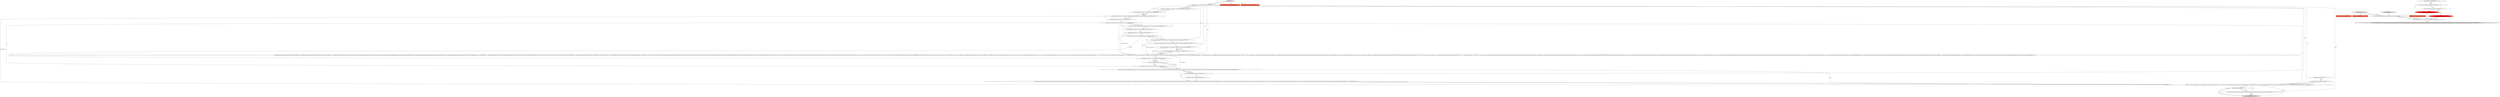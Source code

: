 digraph {
21 [style = filled, label = "final String cancelUrl = StringUtils.format(\"%s://%s/druid/v2/%s\",scheme,host,query.getId())@@@9@@@['0', '0', '1']", fillcolor = white, shape = ellipse image = "AAA0AAABBB3BBB"];
42 [style = filled, label = "final Query<T> query = queryPlus.getQuery()@@@3@@@['0', '0', '1']", fillcolor = white, shape = ellipse image = "AAA0AAABBB3BBB"];
4 [style = filled, label = "TrafficCop trafficCop@@@2@@@['1', '0', '0']", fillcolor = tomato, shape = box image = "AAA0AAABBB1BBB"];
33 [style = filled, label = "final JavaType queryResultType = isBySegment? toolChest.getBySegmentResultType(): toolChest.getBaseResultType()@@@6@@@['0', '0', '1']", fillcolor = white, shape = ellipse image = "AAA0AAABBB3BBB"];
40 [style = filled, label = "IOException e@@@221@@@['0', '0', '1']", fillcolor = white, shape = diamond image = "AAA0AAABBB3BBB"];
16 [style = filled, label = "final long timeoutAt = query.getContextValue(QUERY_FAIL_TIME)@@@13@@@['0', '0', '1']", fillcolor = white, shape = ellipse image = "AAA0AAABBB3BBB"];
10 [style = filled, label = "HttpResponse response@@@2@@@['0', '1', '0']", fillcolor = tomato, shape = box image = "AAA0AAABBB2BBB"];
22 [style = filled, label = "throw Throwables.propagate(e)@@@222@@@['0', '0', '1']", fillcolor = white, shape = ellipse image = "AAA0AAABBB3BBB"];
28 [style = filled, label = "final long requestStartTimeNs = System.nanoTime()@@@12@@@['0', '0', '1']", fillcolor = white, shape = ellipse image = "AAA0AAABBB3BBB"];
9 [style = filled, label = "throw Throwables.propagate(e)@@@9@@@['1', '0', '0']", fillcolor = red, shape = ellipse image = "AAA1AAABBB1BBB"];
25 [style = filled, label = "final long maxScatterGatherBytes = QueryContexts.getMaxScatterGatherBytes(query)@@@14@@@['0', '0', '1']", fillcolor = white, shape = ellipse image = "AAA0AAABBB3BBB"];
14 [style = filled, label = "boolean isBySegment = QueryContexts.isBySegment(query)@@@5@@@['0', '0', '1']", fillcolor = white, shape = ellipse image = "AAA0AAABBB3BBB"];
2 [style = filled, label = "queue.put(new ChannelBufferInputStream(response.getContent()))@@@4@@@['1', '1', '0']", fillcolor = white, shape = ellipse image = "AAA0AAABBB1BBB"];
0 [style = filled, label = "log.error(e,\"Queue appending interrupted\")@@@7@@@['1', '1', '0']", fillcolor = white, shape = ellipse image = "AAA0AAABBB1BBB"];
24 [style = filled, label = "long timeLeft = timeoutAt - System.currentTimeMillis()@@@193@@@['0', '0', '1']", fillcolor = white, shape = ellipse image = "AAA0AAABBB3BBB"];
27 [style = filled, label = "return retVal@@@236@@@['0', '0', '1']", fillcolor = lightgray, shape = ellipse image = "AAA0AAABBB3BBB"];
15 [style = filled, label = "final Map<String,Object> context@@@2@@@['0', '0', '1']", fillcolor = tomato, shape = box image = "AAA0AAABBB3BBB"];
19 [style = filled, label = "final AtomicLong totalBytesGathered = (AtomicLong)context.get(QUERY_TOTAL_BYTES_GATHERED)@@@15@@@['0', '0', '1']", fillcolor = white, shape = ellipse image = "AAA0AAABBB3BBB"];
34 [style = filled, label = "Sequence<T> retVal = new BaseSequence<>(new BaseSequence.IteratorMaker<T,JsonParserIterator<T>>(){@Override public JsonParserIterator<T> make(){return new JsonParserIterator<T>(queryResultType,future,url,query,host,objectMapper,null)}@Override public void cleanup(JsonParserIterator<T> iterFromMake){CloseQuietly.close(iterFromMake)}})@@@224@@@['0', '0', '1']", fillcolor = white, shape = ellipse image = "AAA0AAABBB3BBB"];
38 [style = filled, label = "final ListenableFuture<InputStream> future@@@7@@@['0', '0', '1']", fillcolor = white, shape = ellipse image = "AAA0AAABBB3BBB"];
8 [style = filled, label = "TrafficCop trafficCop@@@2@@@['1', '1', '0']", fillcolor = tomato, shape = box image = "AAA0AAABBB1BBB"];
36 [style = filled, label = "final boolean usingBackpressure = maxQueuedBytes > 0@@@17@@@['0', '0', '1']", fillcolor = white, shape = ellipse image = "AAA0AAABBB3BBB"];
13 [style = filled, label = "log.debug(\"Querying queryId(%s( url(%s(\",query.getId(),url)@@@11@@@['0', '0', '1']", fillcolor = white, shape = ellipse image = "AAA0AAABBB3BBB"];
3 [style = filled, label = "Thread.currentThread().interrupt()@@@8@@@['1', '1', '0']", fillcolor = white, shape = ellipse image = "AAA0AAABBB1BBB"];
30 [style = filled, label = "final String url = StringUtils.format(\"%s://%s/druid/v2/\",scheme,host)@@@8@@@['0', '0', '1']", fillcolor = white, shape = ellipse image = "AAA0AAABBB3BBB"];
39 [style = filled, label = "throw new RE(\"Query(%s( url(%s( timed out.\",query.getId(),url)@@@195@@@['0', '0', '1']", fillcolor = white, shape = ellipse image = "AAA0AAABBB3BBB"];
31 [style = filled, label = "final HttpResponseHandler<InputStream,InputStream> responseHandler = new HttpResponseHandler<InputStream,InputStream>(){private QueryMetrics<? super Query<T>> acquireResponseMetrics(){if (queryMetrics == null) {queryMetrics = toolChest.makeMetrics(query)queryMetrics.server(host)}return queryMetrics}private boolean enqueue(ChannelBuffer buffer,long chunkNum){final InputStreamHolder holder = InputStreamHolder.fromChannelBuffer(buffer,chunkNum)final long currentQueuedByteCount = queuedByteCount.addAndGet(holder.getLength())queue.put(holder)return !usingBackpressure || currentQueuedByteCount < maxQueuedBytes}private InputStream dequeue(){final InputStreamHolder holder = queue.poll(checkQueryTimeout(),TimeUnit.MILLISECONDS)if (holder == null) {throw new RE(\"Query(%s( url(%s( timed out.\",query.getId(),url)}final long currentQueuedByteCount = queuedByteCount.addAndGet(-holder.getLength())if (usingBackpressure && currentQueuedByteCount < maxQueuedBytes) {long backPressureTime = Preconditions.checkNotNull(trafficCopRef.get(),\"No TrafficCop, how can this be?\").resume(holder.getChunkNum())channelSuspendedTime.addAndGet(backPressureTime)}return holder.getStream()}@Override public ClientResponse<InputStream> handleResponse(HttpResponse response,TrafficCop trafficCop){trafficCopRef.set(trafficCop)checkQueryTimeout()checkTotalBytesLimit(response.getContent().readableBytes())log.debug(\"Initial response from url(%s( for queryId(%s(\",url,query.getId())responseStartTimeNs = System.nanoTime()acquireResponseMetrics().reportNodeTimeToFirstByte(responseStartTimeNs - requestStartTimeNs).emit(emitter)final boolean continueReadingtry {final String responseContext = response.headers().get(\"X-Druid-Response-Context\")if (responseContext != null) {context.putAll(objectMapper.readValue(responseContext,JacksonUtils.TYPE_REFERENCE_MAP_STRING_OBJECT))}continueReading = enqueue(response.getContent(),0L)}catch (final IOException e) catch (InterruptedException e) totalByteCount.addAndGet(response.getContent().readableBytes())return ClientResponse.finished(new SequenceInputStream(new Enumeration<InputStream>(){@Override public boolean hasMoreElements(){if (fail.get() != null) {throw new RE(fail.get())}checkQueryTimeout()synchronized (done) {return !done.get() || !queue.isEmpty()}}@Override public InputStream nextElement(){if (fail.get() != null) {throw new RE(fail.get())}try {return dequeue()}catch (InterruptedException e) }}),continueReading)}@Override public ClientResponse<InputStream> handleChunk(ClientResponse<InputStream> clientResponse,HttpChunk chunk,long chunkNum){checkQueryTimeout()final ChannelBuffer channelBuffer = chunk.getContent()final int bytes = channelBuffer.readableBytes()checkTotalBytesLimit(bytes)boolean continueReading = trueif (bytes > 0) {try {continueReading = enqueue(channelBuffer,chunkNum)}catch (InterruptedException e) totalByteCount.addAndGet(bytes)}return ClientResponse.finished(clientResponse.getObj(),continueReading)}@Override public ClientResponse<InputStream> done(ClientResponse<InputStream> clientResponse){long stopTimeNs = System.nanoTime()long nodeTimeNs = stopTimeNs - requestStartTimeNsfinal long nodeTimeMs = TimeUnit.NANOSECONDS.toMillis(nodeTimeNs)log.debug(\"Completed queryId(%s( request to url(%s( with %,d bytes returned in %,d millis (%,f b/s(.\",query.getId(),url,totalByteCount.get(),nodeTimeMs,totalByteCount.get() / (0.001 * nodeTimeMs))QueryMetrics<? super Query<T>> responseMetrics = acquireResponseMetrics()responseMetrics.reportNodeTime(nodeTimeNs)responseMetrics.reportNodeBytes(totalByteCount.get())if (usingBackpressure) {responseMetrics.reportBackPressureTime(channelSuspendedTime.get())}responseMetrics.emit(emitter)synchronized (done) {try {queue.put(InputStreamHolder.fromChannelBuffer(ChannelBuffers.EMPTY_BUFFER,Long.MAX_VALUE))}catch (InterruptedException e) {done.set(true)}}return ClientResponse.finished(clientResponse.getObj())}@Override public void exceptionCaught(final ClientResponse<InputStream> clientResponse,final Throwable e){String msg = StringUtils.format(\"Query(%s( url(%s( failed with exception msg (%s(\",query.getId(),url,e.getMessage())setupResponseReadFailure(msg,e)}private void setupResponseReadFailure(String msg,Throwable th){fail.set(msg)queue.clear()queue.offer(InputStreamHolder.fromStream(new InputStream(){@Override public int read(){if (th != null) {throw new IOException(msg,th)}{throw new IOException(msg)}}},-1,0))}private long checkQueryTimeout(){long timeLeft = timeoutAt - System.currentTimeMillis()if (timeLeft <= 0) {String msg = StringUtils.format(\"Query(%s( url(%s( timed out.\",query.getId(),url)setupResponseReadFailure(msg,null)throw new RE(msg)}{return timeLeft}}private void checkTotalBytesLimit(long bytes){if (maxScatterGatherBytes < Long.MAX_VALUE && totalBytesGathered.addAndGet(bytes) > maxScatterGatherBytes) {String msg = StringUtils.format(\"Query(%s( url(%s( max scatter-gather bytes limit reached.\",query.getId(),url)setupResponseReadFailure(msg,null)throw new RE(msg)}}}@@@18@@@['0', '0', '1']", fillcolor = white, shape = ellipse image = "AAA0AAABBB3BBB"];
12 [style = filled, label = "handleResponse['0', '1', '0']", fillcolor = lightgray, shape = diamond image = "AAA0AAABBB2BBB"];
23 [style = filled, label = "final long maxQueuedBytes = QueryContexts.getMaxQueuedBytes(query,0)@@@16@@@['0', '0', '1']", fillcolor = white, shape = ellipse image = "AAA0AAABBB3BBB"];
5 [style = filled, label = "InterruptedException e@@@6@@@['1', '1', '0']", fillcolor = white, shape = diamond image = "AAA0AAABBB1BBB"];
29 [style = filled, label = "QueryToolChest<T,Query<T>> toolChest = warehouse.getToolChest(query)@@@4@@@['0', '0', '1']", fillcolor = white, shape = ellipse image = "AAA0AAABBB3BBB"];
41 [style = filled, label = "Futures.addCallback(future,new FutureCallback<InputStream>(){@Override public void onSuccess(InputStream result){openConnections.getAndDecrement()}@Override public void onFailure(Throwable t){openConnections.getAndDecrement()if (future.isCancelled()) {try {StatusResponseHolder res = httpClient.go(new Request(HttpMethod.DELETE,new URL(cancelUrl)).setContent(objectMapper.writeValueAsBytes(query)).setHeader(HttpHeaders.Names.CONTENT_TYPE,isSmile? SmileMediaTypes.APPLICATION_JACKSON_SMILE: MediaType.APPLICATION_JSON),new StatusResponseHandler(StandardCharsets.UTF_8),Duration.standardSeconds(1)).get(1,TimeUnit.SECONDS)if (res.getStatus().getCode() >= 500) {throw new RE(\"Error cancelling query(%s(: queriable node returned status(%d( (%s(.\",res.getStatus().getCode(),res.getStatus().getReasonPhrase())}}catch (IOException|ExecutionException|InterruptedException|TimeoutException e) }}})@@@200@@@['0', '0', '1']", fillcolor = white, shape = ellipse image = "AAA0AAABBB3BBB"];
26 [style = filled, label = "retVal = Sequences.map(retVal,toolChest.makePreComputeManipulatorFn(query,MetricManipulatorFns.deserializing()))@@@234@@@['0', '0', '1']", fillcolor = white, shape = ellipse image = "AAA0AAABBB3BBB"];
32 [style = filled, label = "future = httpClient.go(new Request(HttpMethod.POST,new URL(url)).setContent(objectMapper.writeValueAsBytes(QueryContexts.withTimeout(query,timeLeft))).setHeader(HttpHeaders.Names.CONTENT_TYPE,isSmile? SmileMediaTypes.APPLICATION_JACKSON_SMILE: MediaType.APPLICATION_JSON),responseHandler,Duration.millis(timeLeft))@@@197@@@['0', '0', '1']", fillcolor = white, shape = ellipse image = "AAA0AAABBB3BBB"];
7 [style = filled, label = "return ClientResponse.finished(new SequenceInputStream(new Enumeration<InputStream>(){@Override public boolean hasMoreElements(){synchronized (done) {return !done.get() || !queue.isEmpty()}}@Override public InputStream nextElement(){try {return queue.take()}catch (InterruptedException e) }}))@@@12@@@['1', '1', '0']", fillcolor = lightgray, shape = ellipse image = "AAA0AAABBB1BBB"];
37 [style = filled, label = "run['0', '0', '1']", fillcolor = lightgray, shape = diamond image = "AAA0AAABBB3BBB"];
35 [style = filled, label = "openConnections.getAndIncrement()@@@199@@@['0', '0', '1']", fillcolor = white, shape = ellipse image = "AAA0AAABBB3BBB"];
1 [style = filled, label = "byteCount.addAndGet(response.getContent().readableBytes())@@@11@@@['1', '1', '0']", fillcolor = white, shape = ellipse image = "AAA0AAABBB1BBB"];
17 [style = filled, label = "!isBySegment@@@233@@@['0', '0', '1']", fillcolor = white, shape = diamond image = "AAA0AAABBB3BBB"];
18 [style = filled, label = "queryWatcher.registerQuery(query,future)@@@198@@@['0', '0', '1']", fillcolor = white, shape = ellipse image = "AAA0AAABBB3BBB"];
11 [style = filled, label = "throw new RuntimeException(e)@@@9@@@['0', '1', '0']", fillcolor = red, shape = ellipse image = "AAA1AAABBB2BBB"];
43 [style = filled, label = "final QueryPlus<T> queryPlus@@@2@@@['0', '0', '1']", fillcolor = tomato, shape = box image = "AAA0AAABBB3BBB"];
20 [style = filled, label = "timeLeft <= 0@@@194@@@['0', '0', '1']", fillcolor = white, shape = diamond image = "AAA0AAABBB3BBB"];
6 [style = filled, label = "handleResponse['1', '0', '0']", fillcolor = lightgray, shape = diamond image = "AAA0AAABBB1BBB"];
42->14 [style = solid, label="query"];
0->3 [style = bold, label=""];
42->25 [style = solid, label="query"];
17->26 [style = dotted, label="true"];
16->24 [style = solid, label="timeoutAt"];
23->31 [style = solid, label="maxQueuedBytes"];
42->26 [style = solid, label="query"];
32->18 [style = solid, label="future"];
17->26 [style = bold, label=""];
42->23 [style = solid, label="query"];
30->34 [style = solid, label="url"];
42->31 [style = solid, label="query"];
31->32 [style = solid, label="responseHandler"];
11->1 [style = bold, label=""];
35->41 [style = bold, label=""];
12->8 [style = dotted, label="true"];
2->1 [style = bold, label=""];
23->36 [style = solid, label="maxQueuedBytes"];
42->34 [style = solid, label="query"];
31->24 [style = bold, label=""];
32->34 [style = solid, label="future"];
36->31 [style = bold, label=""];
42->18 [style = solid, label="query"];
26->27 [style = solid, label="retVal"];
3->11 [style = bold, label=""];
20->32 [style = bold, label=""];
24->20 [style = solid, label="timeLeft"];
16->25 [style = bold, label=""];
30->13 [style = solid, label="url"];
36->31 [style = solid, label="usingBackpressure"];
5->0 [style = dotted, label="true"];
34->26 [style = solid, label="retVal"];
5->3 [style = dotted, label="true"];
20->39 [style = dotted, label="true"];
28->16 [style = bold, label=""];
1->7 [style = bold, label=""];
42->29 [style = bold, label=""];
37->15 [style = dotted, label="true"];
14->33 [style = bold, label=""];
28->31 [style = solid, label="requestStartTimeNs"];
6->2 [style = bold, label=""];
24->20 [style = bold, label=""];
33->34 [style = solid, label="queryResultType"];
3->9 [style = bold, label=""];
40->22 [style = dotted, label="true"];
24->32 [style = solid, label="timeLeft"];
26->27 [style = bold, label=""];
12->2 [style = bold, label=""];
30->21 [style = bold, label=""];
38->30 [style = bold, label=""];
5->11 [style = dotted, label="true"];
37->43 [style = dotted, label="true"];
42->29 [style = solid, label="query"];
14->33 [style = solid, label="isBySegment"];
6->4 [style = dotted, label="true"];
5->0 [style = bold, label=""];
21->13 [style = bold, label=""];
12->10 [style = dotted, label="true"];
30->31 [style = solid, label="url"];
6->8 [style = dotted, label="true"];
34->27 [style = solid, label="retVal"];
19->23 [style = bold, label=""];
39->32 [style = bold, label=""];
22->34 [style = bold, label=""];
34->17 [style = bold, label=""];
29->14 [style = bold, label=""];
25->19 [style = bold, label=""];
40->22 [style = bold, label=""];
20->39 [style = bold, label=""];
18->35 [style = bold, label=""];
5->9 [style = dotted, label="true"];
30->39 [style = solid, label="url"];
33->38 [style = bold, label=""];
32->41 [style = solid, label="future"];
23->36 [style = bold, label=""];
9->11 [style = dashed, label="0"];
32->18 [style = bold, label=""];
17->27 [style = bold, label=""];
9->1 [style = bold, label=""];
25->31 [style = solid, label="maxScatterGatherBytes"];
41->34 [style = bold, label=""];
37->42 [style = bold, label=""];
13->28 [style = bold, label=""];
16->31 [style = solid, label="timeoutAt"];
}
